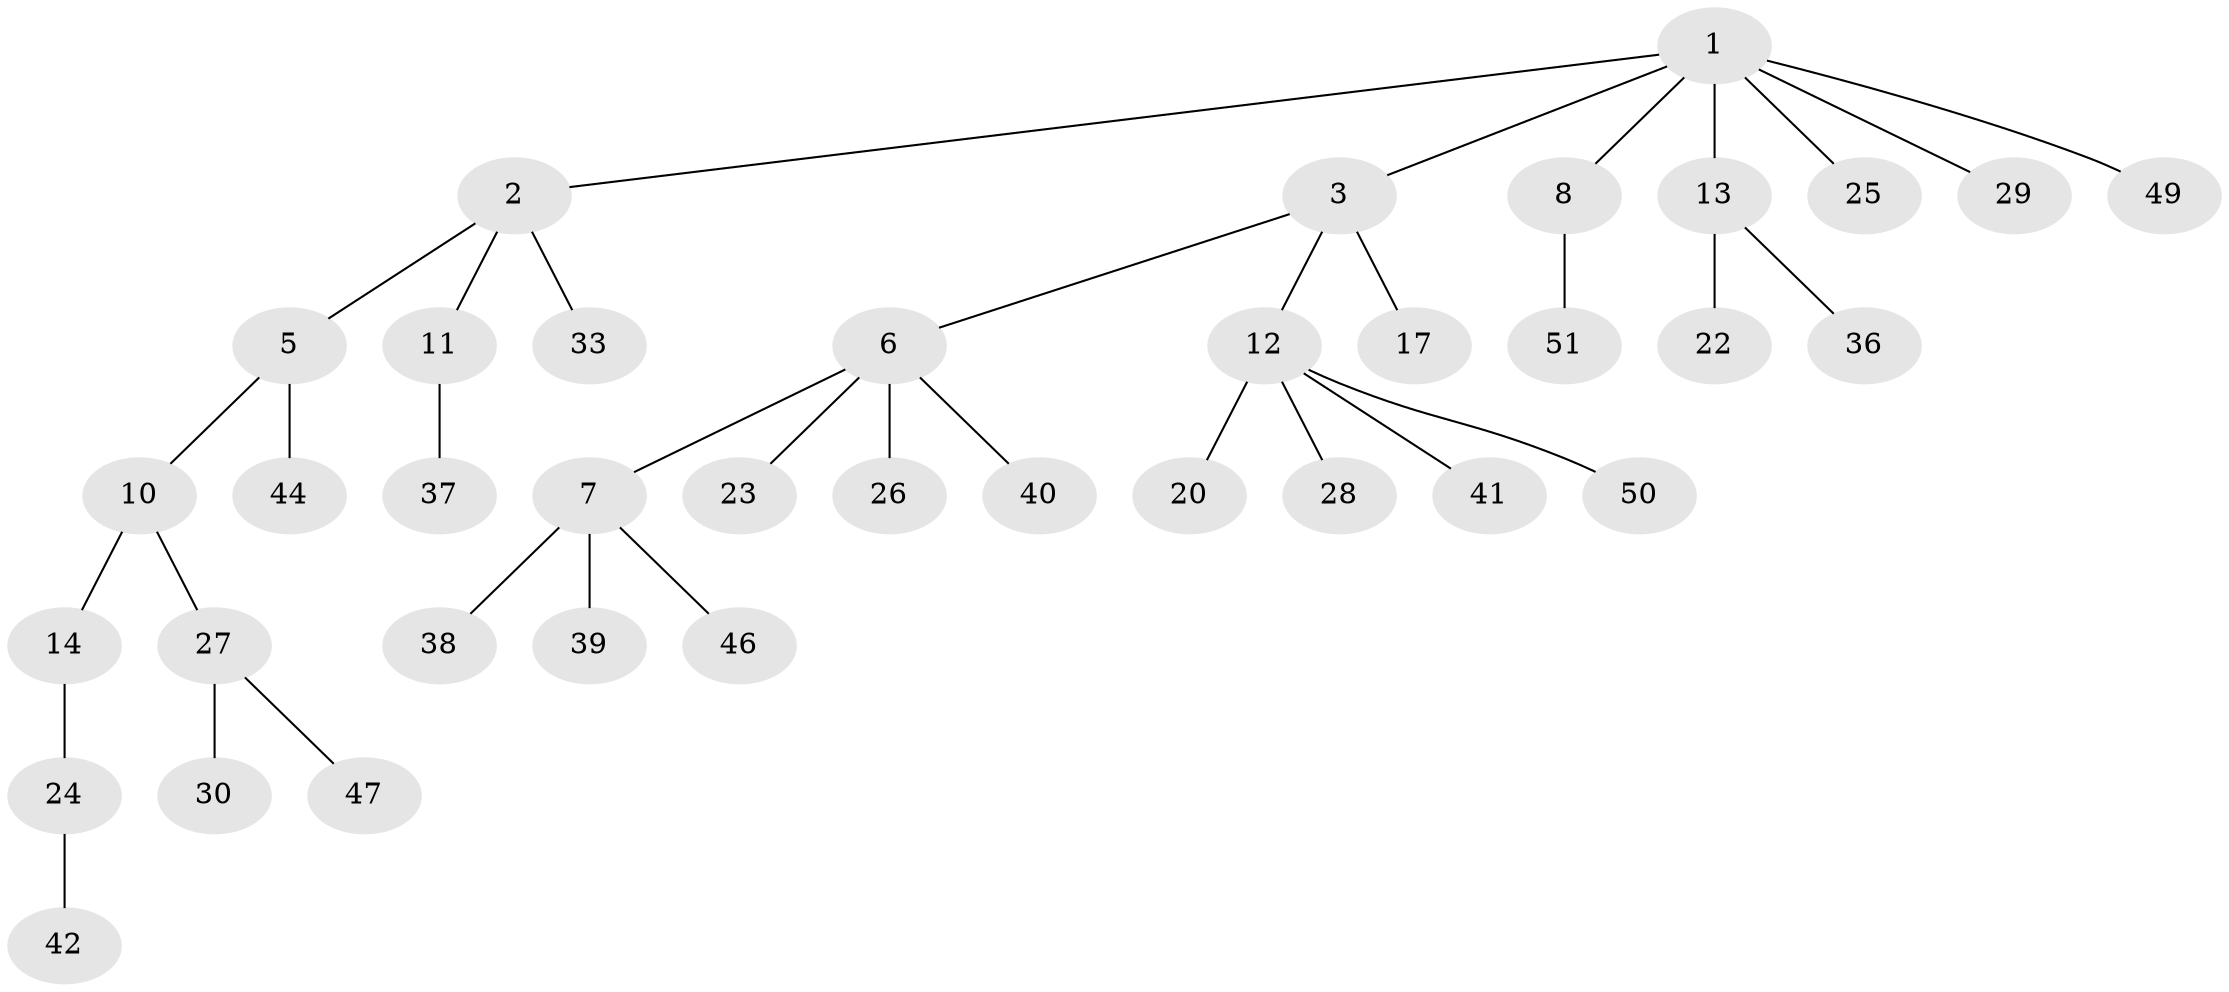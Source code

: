 // original degree distribution, {5: 0.0196078431372549, 4: 0.1568627450980392, 2: 0.13725490196078433, 3: 0.13725490196078433, 1: 0.5490196078431373}
// Generated by graph-tools (version 1.1) at 2025/11/02/27/25 16:11:26]
// undirected, 37 vertices, 36 edges
graph export_dot {
graph [start="1"]
  node [color=gray90,style=filled];
  1 [super="+4"];
  2 [super="+31"];
  3;
  5 [super="+34"];
  6 [super="+21"];
  7 [super="+18"];
  8 [super="+9"];
  10;
  11 [super="+45"];
  12 [super="+15"];
  13 [super="+16"];
  14 [super="+19"];
  17;
  20;
  22;
  23;
  24 [super="+43"];
  25;
  26;
  27 [super="+32"];
  28;
  29;
  30;
  33 [super="+35"];
  36;
  37;
  38;
  39;
  40;
  41;
  42;
  44;
  46;
  47 [super="+48"];
  49;
  50;
  51;
  1 -- 2;
  1 -- 3;
  1 -- 8;
  1 -- 49;
  1 -- 13;
  1 -- 29;
  1 -- 25;
  2 -- 5;
  2 -- 11;
  2 -- 33;
  3 -- 6;
  3 -- 12;
  3 -- 17;
  5 -- 10;
  5 -- 44;
  6 -- 7;
  6 -- 40;
  6 -- 26;
  6 -- 23;
  7 -- 38;
  7 -- 46;
  7 -- 39;
  8 -- 51;
  10 -- 14;
  10 -- 27;
  11 -- 37;
  12 -- 50;
  12 -- 41;
  12 -- 28;
  12 -- 20;
  13 -- 36;
  13 -- 22;
  14 -- 24;
  24 -- 42;
  27 -- 30;
  27 -- 47;
}
